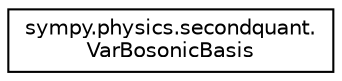 digraph "Graphical Class Hierarchy"
{
 // LATEX_PDF_SIZE
  edge [fontname="Helvetica",fontsize="10",labelfontname="Helvetica",labelfontsize="10"];
  node [fontname="Helvetica",fontsize="10",shape=record];
  rankdir="LR";
  Node0 [label="sympy.physics.secondquant.\lVarBosonicBasis",height=0.2,width=0.4,color="black", fillcolor="white", style="filled",URL="$classsympy_1_1physics_1_1secondquant_1_1VarBosonicBasis.html",tooltip=" "];
}
